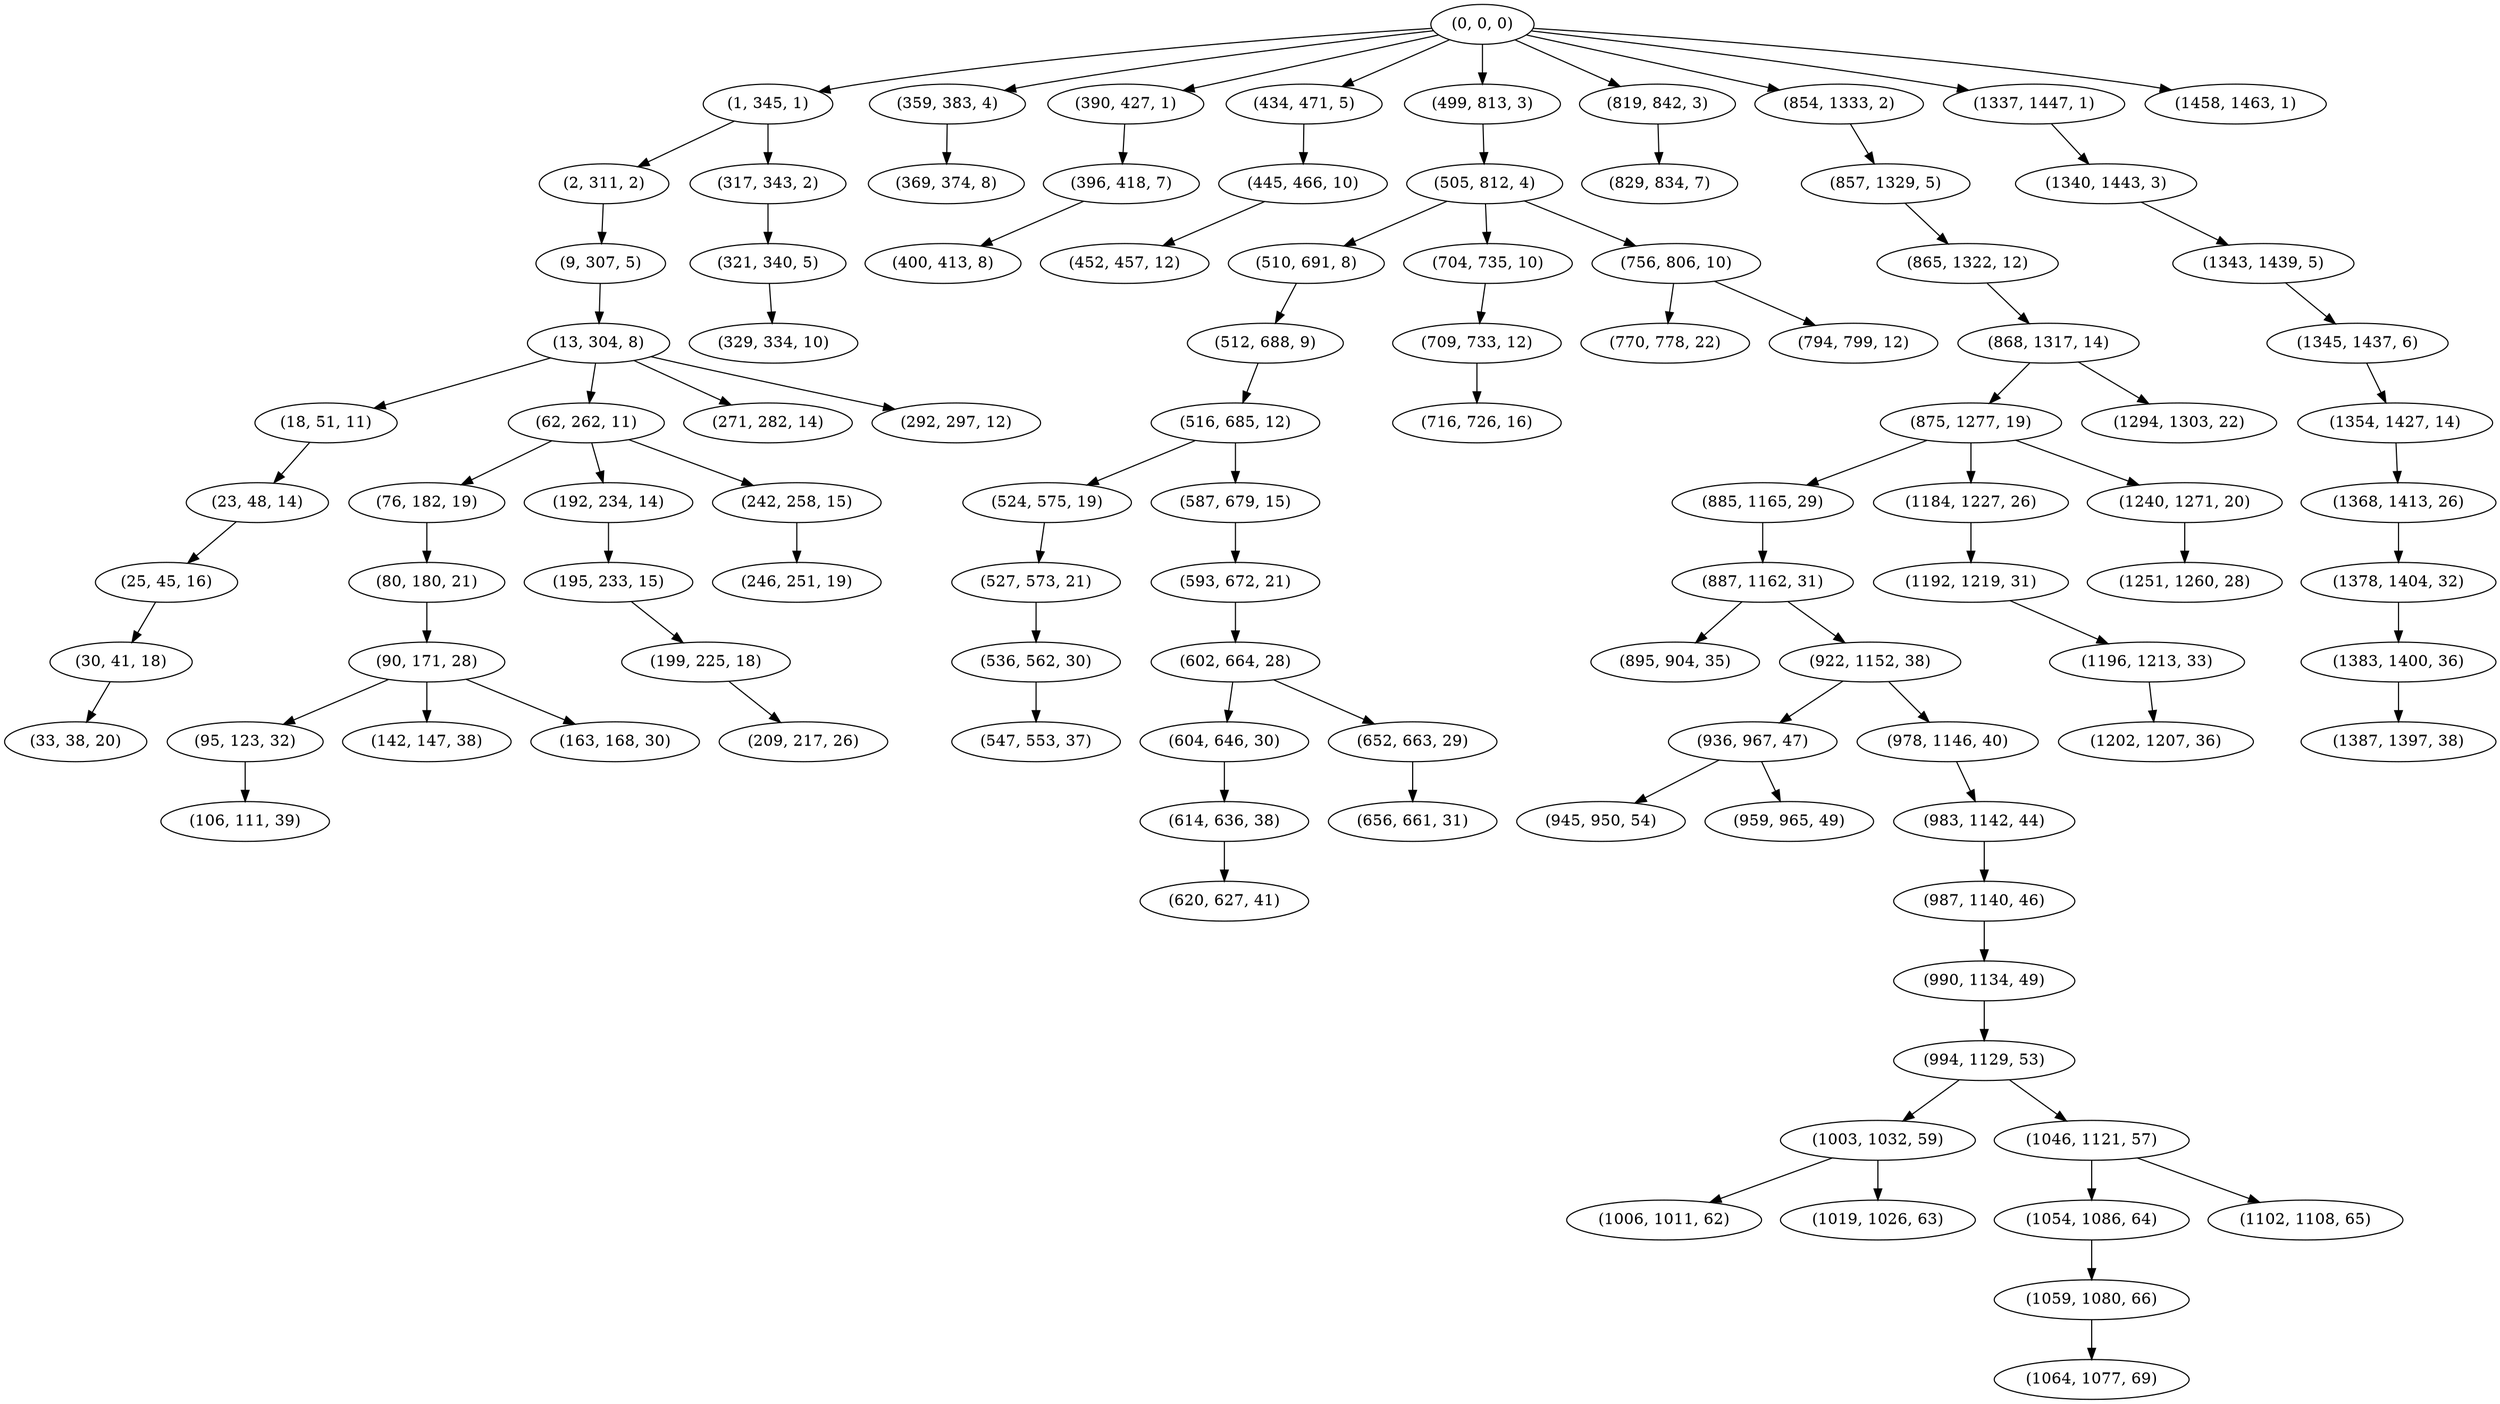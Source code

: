 digraph tree {
    "(0, 0, 0)";
    "(1, 345, 1)";
    "(2, 311, 2)";
    "(9, 307, 5)";
    "(13, 304, 8)";
    "(18, 51, 11)";
    "(23, 48, 14)";
    "(25, 45, 16)";
    "(30, 41, 18)";
    "(33, 38, 20)";
    "(62, 262, 11)";
    "(76, 182, 19)";
    "(80, 180, 21)";
    "(90, 171, 28)";
    "(95, 123, 32)";
    "(106, 111, 39)";
    "(142, 147, 38)";
    "(163, 168, 30)";
    "(192, 234, 14)";
    "(195, 233, 15)";
    "(199, 225, 18)";
    "(209, 217, 26)";
    "(242, 258, 15)";
    "(246, 251, 19)";
    "(271, 282, 14)";
    "(292, 297, 12)";
    "(317, 343, 2)";
    "(321, 340, 5)";
    "(329, 334, 10)";
    "(359, 383, 4)";
    "(369, 374, 8)";
    "(390, 427, 1)";
    "(396, 418, 7)";
    "(400, 413, 8)";
    "(434, 471, 5)";
    "(445, 466, 10)";
    "(452, 457, 12)";
    "(499, 813, 3)";
    "(505, 812, 4)";
    "(510, 691, 8)";
    "(512, 688, 9)";
    "(516, 685, 12)";
    "(524, 575, 19)";
    "(527, 573, 21)";
    "(536, 562, 30)";
    "(547, 553, 37)";
    "(587, 679, 15)";
    "(593, 672, 21)";
    "(602, 664, 28)";
    "(604, 646, 30)";
    "(614, 636, 38)";
    "(620, 627, 41)";
    "(652, 663, 29)";
    "(656, 661, 31)";
    "(704, 735, 10)";
    "(709, 733, 12)";
    "(716, 726, 16)";
    "(756, 806, 10)";
    "(770, 778, 22)";
    "(794, 799, 12)";
    "(819, 842, 3)";
    "(829, 834, 7)";
    "(854, 1333, 2)";
    "(857, 1329, 5)";
    "(865, 1322, 12)";
    "(868, 1317, 14)";
    "(875, 1277, 19)";
    "(885, 1165, 29)";
    "(887, 1162, 31)";
    "(895, 904, 35)";
    "(922, 1152, 38)";
    "(936, 967, 47)";
    "(945, 950, 54)";
    "(959, 965, 49)";
    "(978, 1146, 40)";
    "(983, 1142, 44)";
    "(987, 1140, 46)";
    "(990, 1134, 49)";
    "(994, 1129, 53)";
    "(1003, 1032, 59)";
    "(1006, 1011, 62)";
    "(1019, 1026, 63)";
    "(1046, 1121, 57)";
    "(1054, 1086, 64)";
    "(1059, 1080, 66)";
    "(1064, 1077, 69)";
    "(1102, 1108, 65)";
    "(1184, 1227, 26)";
    "(1192, 1219, 31)";
    "(1196, 1213, 33)";
    "(1202, 1207, 36)";
    "(1240, 1271, 20)";
    "(1251, 1260, 28)";
    "(1294, 1303, 22)";
    "(1337, 1447, 1)";
    "(1340, 1443, 3)";
    "(1343, 1439, 5)";
    "(1345, 1437, 6)";
    "(1354, 1427, 14)";
    "(1368, 1413, 26)";
    "(1378, 1404, 32)";
    "(1383, 1400, 36)";
    "(1387, 1397, 38)";
    "(1458, 1463, 1)";
    "(0, 0, 0)" -> "(1, 345, 1)";
    "(0, 0, 0)" -> "(359, 383, 4)";
    "(0, 0, 0)" -> "(390, 427, 1)";
    "(0, 0, 0)" -> "(434, 471, 5)";
    "(0, 0, 0)" -> "(499, 813, 3)";
    "(0, 0, 0)" -> "(819, 842, 3)";
    "(0, 0, 0)" -> "(854, 1333, 2)";
    "(0, 0, 0)" -> "(1337, 1447, 1)";
    "(0, 0, 0)" -> "(1458, 1463, 1)";
    "(1, 345, 1)" -> "(2, 311, 2)";
    "(1, 345, 1)" -> "(317, 343, 2)";
    "(2, 311, 2)" -> "(9, 307, 5)";
    "(9, 307, 5)" -> "(13, 304, 8)";
    "(13, 304, 8)" -> "(18, 51, 11)";
    "(13, 304, 8)" -> "(62, 262, 11)";
    "(13, 304, 8)" -> "(271, 282, 14)";
    "(13, 304, 8)" -> "(292, 297, 12)";
    "(18, 51, 11)" -> "(23, 48, 14)";
    "(23, 48, 14)" -> "(25, 45, 16)";
    "(25, 45, 16)" -> "(30, 41, 18)";
    "(30, 41, 18)" -> "(33, 38, 20)";
    "(62, 262, 11)" -> "(76, 182, 19)";
    "(62, 262, 11)" -> "(192, 234, 14)";
    "(62, 262, 11)" -> "(242, 258, 15)";
    "(76, 182, 19)" -> "(80, 180, 21)";
    "(80, 180, 21)" -> "(90, 171, 28)";
    "(90, 171, 28)" -> "(95, 123, 32)";
    "(90, 171, 28)" -> "(142, 147, 38)";
    "(90, 171, 28)" -> "(163, 168, 30)";
    "(95, 123, 32)" -> "(106, 111, 39)";
    "(192, 234, 14)" -> "(195, 233, 15)";
    "(195, 233, 15)" -> "(199, 225, 18)";
    "(199, 225, 18)" -> "(209, 217, 26)";
    "(242, 258, 15)" -> "(246, 251, 19)";
    "(317, 343, 2)" -> "(321, 340, 5)";
    "(321, 340, 5)" -> "(329, 334, 10)";
    "(359, 383, 4)" -> "(369, 374, 8)";
    "(390, 427, 1)" -> "(396, 418, 7)";
    "(396, 418, 7)" -> "(400, 413, 8)";
    "(434, 471, 5)" -> "(445, 466, 10)";
    "(445, 466, 10)" -> "(452, 457, 12)";
    "(499, 813, 3)" -> "(505, 812, 4)";
    "(505, 812, 4)" -> "(510, 691, 8)";
    "(505, 812, 4)" -> "(704, 735, 10)";
    "(505, 812, 4)" -> "(756, 806, 10)";
    "(510, 691, 8)" -> "(512, 688, 9)";
    "(512, 688, 9)" -> "(516, 685, 12)";
    "(516, 685, 12)" -> "(524, 575, 19)";
    "(516, 685, 12)" -> "(587, 679, 15)";
    "(524, 575, 19)" -> "(527, 573, 21)";
    "(527, 573, 21)" -> "(536, 562, 30)";
    "(536, 562, 30)" -> "(547, 553, 37)";
    "(587, 679, 15)" -> "(593, 672, 21)";
    "(593, 672, 21)" -> "(602, 664, 28)";
    "(602, 664, 28)" -> "(604, 646, 30)";
    "(602, 664, 28)" -> "(652, 663, 29)";
    "(604, 646, 30)" -> "(614, 636, 38)";
    "(614, 636, 38)" -> "(620, 627, 41)";
    "(652, 663, 29)" -> "(656, 661, 31)";
    "(704, 735, 10)" -> "(709, 733, 12)";
    "(709, 733, 12)" -> "(716, 726, 16)";
    "(756, 806, 10)" -> "(770, 778, 22)";
    "(756, 806, 10)" -> "(794, 799, 12)";
    "(819, 842, 3)" -> "(829, 834, 7)";
    "(854, 1333, 2)" -> "(857, 1329, 5)";
    "(857, 1329, 5)" -> "(865, 1322, 12)";
    "(865, 1322, 12)" -> "(868, 1317, 14)";
    "(868, 1317, 14)" -> "(875, 1277, 19)";
    "(868, 1317, 14)" -> "(1294, 1303, 22)";
    "(875, 1277, 19)" -> "(885, 1165, 29)";
    "(875, 1277, 19)" -> "(1184, 1227, 26)";
    "(875, 1277, 19)" -> "(1240, 1271, 20)";
    "(885, 1165, 29)" -> "(887, 1162, 31)";
    "(887, 1162, 31)" -> "(895, 904, 35)";
    "(887, 1162, 31)" -> "(922, 1152, 38)";
    "(922, 1152, 38)" -> "(936, 967, 47)";
    "(922, 1152, 38)" -> "(978, 1146, 40)";
    "(936, 967, 47)" -> "(945, 950, 54)";
    "(936, 967, 47)" -> "(959, 965, 49)";
    "(978, 1146, 40)" -> "(983, 1142, 44)";
    "(983, 1142, 44)" -> "(987, 1140, 46)";
    "(987, 1140, 46)" -> "(990, 1134, 49)";
    "(990, 1134, 49)" -> "(994, 1129, 53)";
    "(994, 1129, 53)" -> "(1003, 1032, 59)";
    "(994, 1129, 53)" -> "(1046, 1121, 57)";
    "(1003, 1032, 59)" -> "(1006, 1011, 62)";
    "(1003, 1032, 59)" -> "(1019, 1026, 63)";
    "(1046, 1121, 57)" -> "(1054, 1086, 64)";
    "(1046, 1121, 57)" -> "(1102, 1108, 65)";
    "(1054, 1086, 64)" -> "(1059, 1080, 66)";
    "(1059, 1080, 66)" -> "(1064, 1077, 69)";
    "(1184, 1227, 26)" -> "(1192, 1219, 31)";
    "(1192, 1219, 31)" -> "(1196, 1213, 33)";
    "(1196, 1213, 33)" -> "(1202, 1207, 36)";
    "(1240, 1271, 20)" -> "(1251, 1260, 28)";
    "(1337, 1447, 1)" -> "(1340, 1443, 3)";
    "(1340, 1443, 3)" -> "(1343, 1439, 5)";
    "(1343, 1439, 5)" -> "(1345, 1437, 6)";
    "(1345, 1437, 6)" -> "(1354, 1427, 14)";
    "(1354, 1427, 14)" -> "(1368, 1413, 26)";
    "(1368, 1413, 26)" -> "(1378, 1404, 32)";
    "(1378, 1404, 32)" -> "(1383, 1400, 36)";
    "(1383, 1400, 36)" -> "(1387, 1397, 38)";
}
